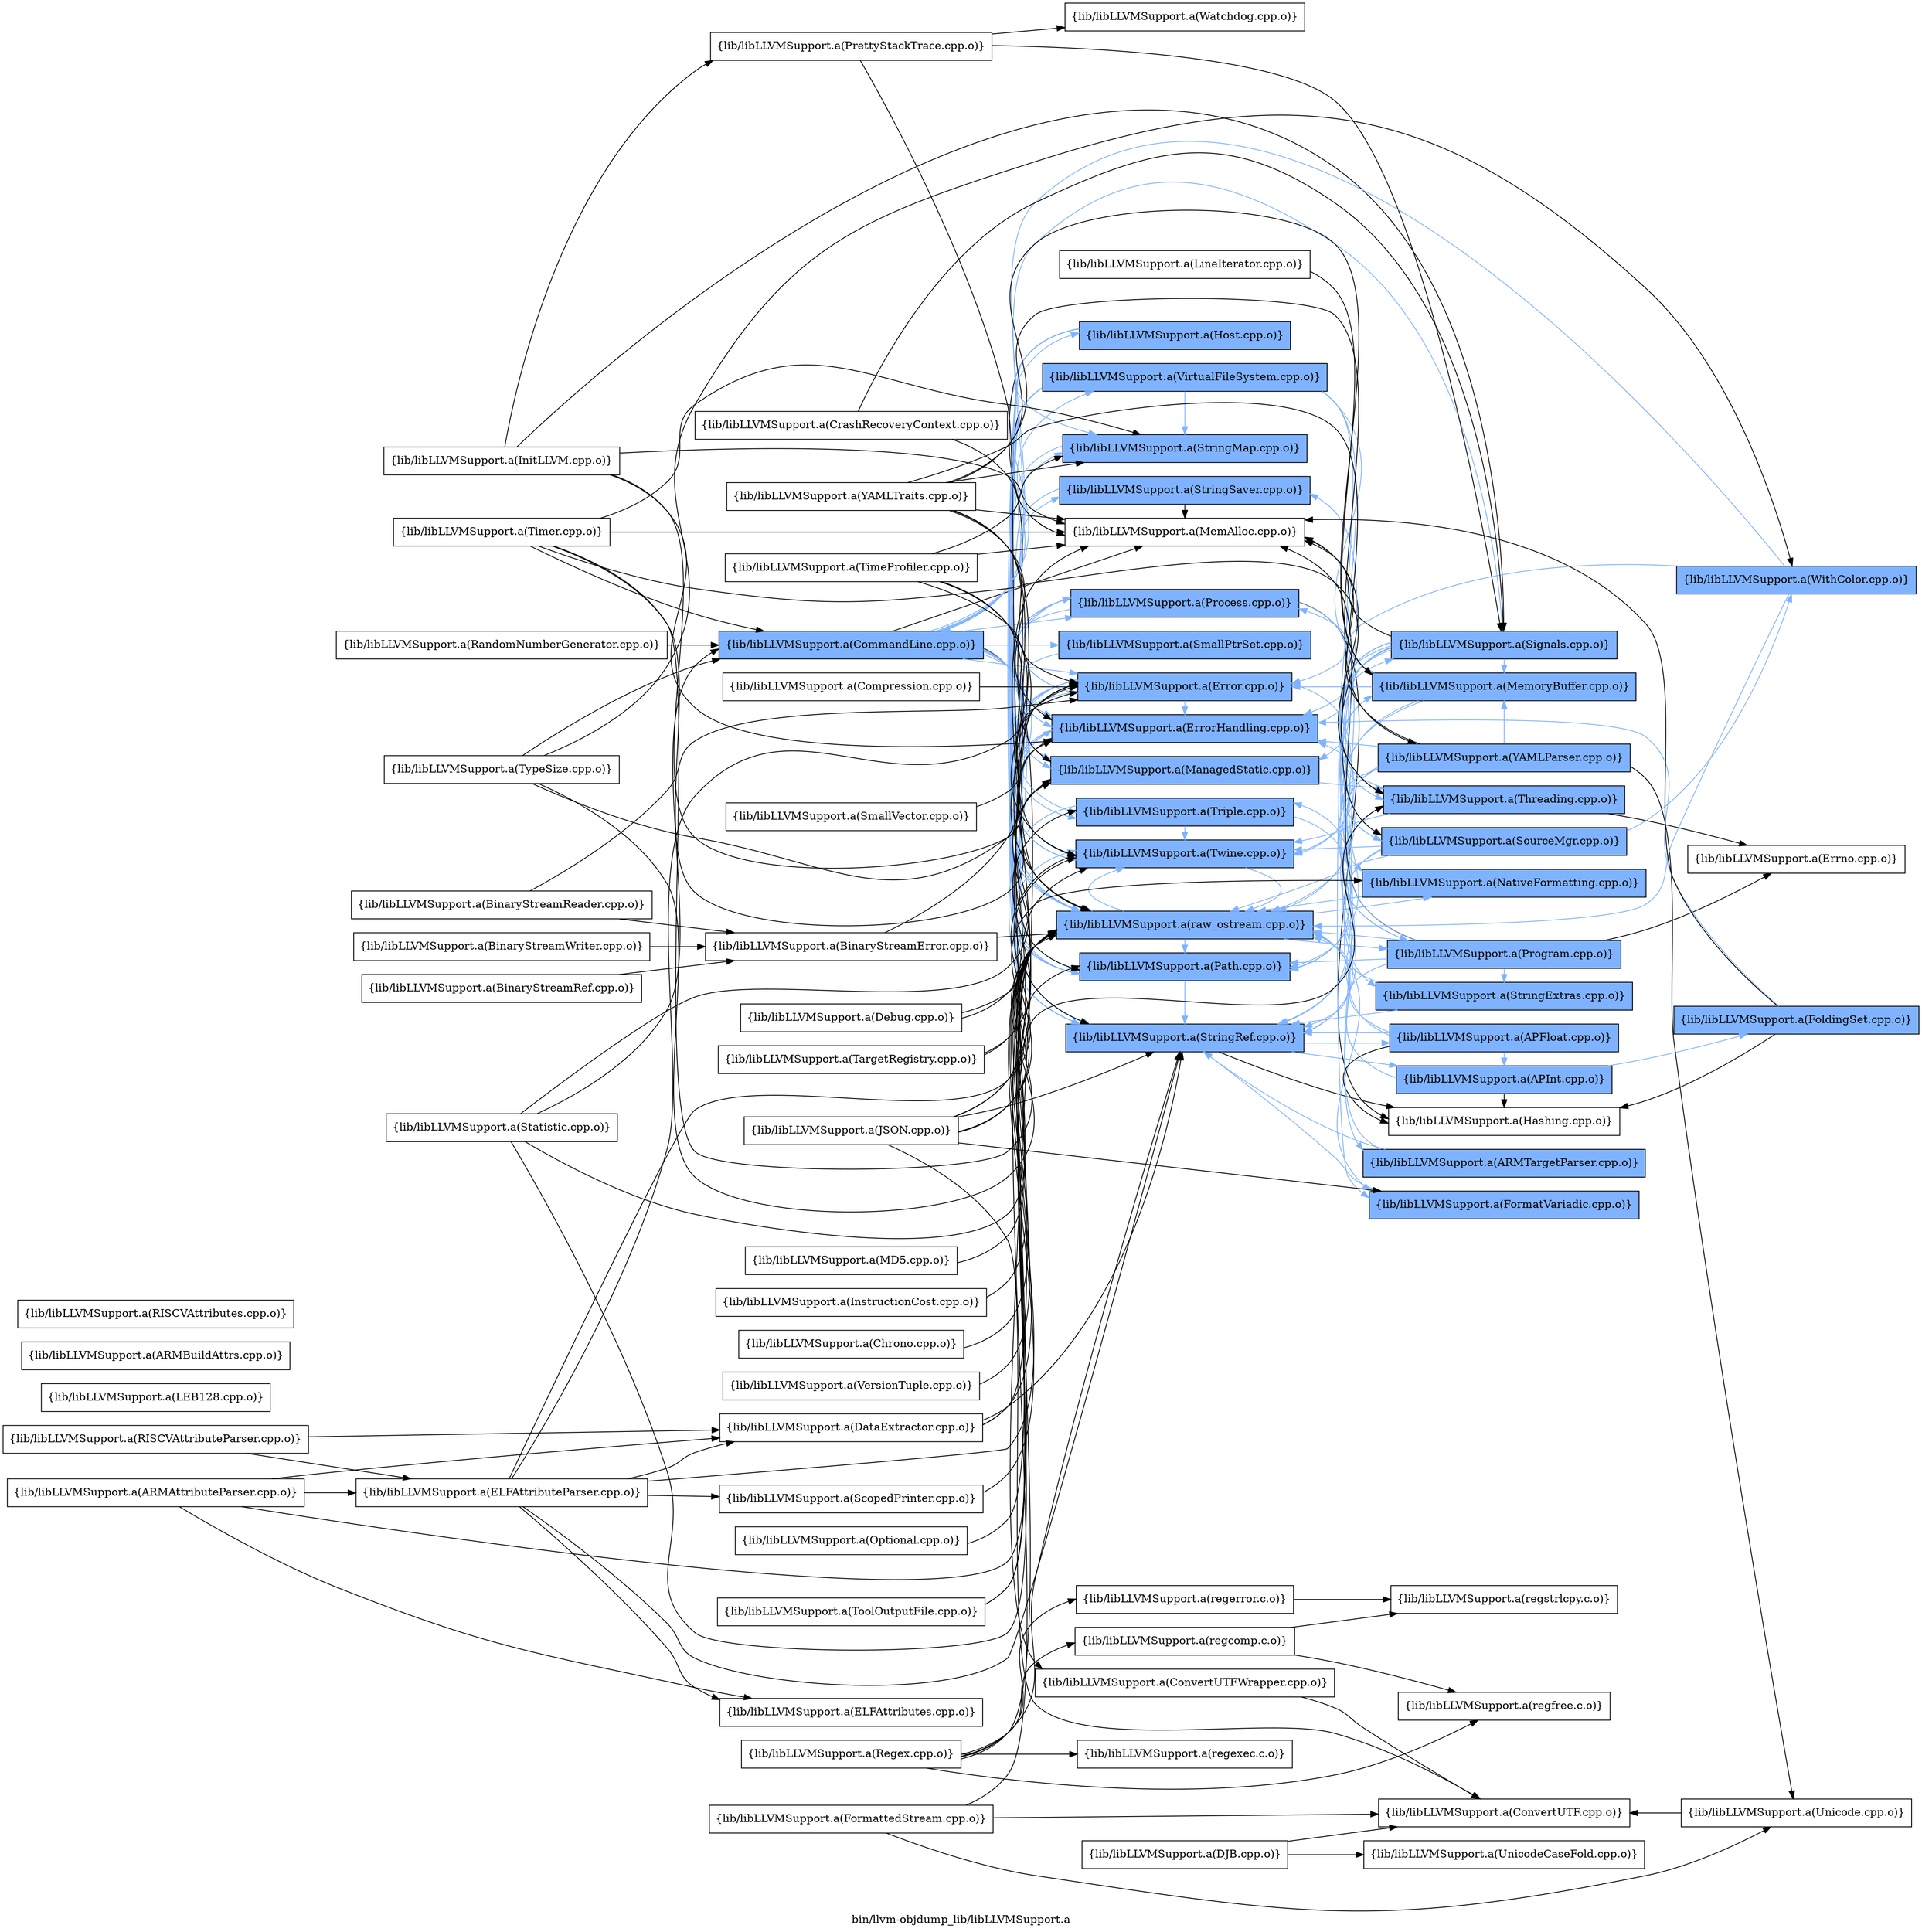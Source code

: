digraph "bin/llvm-objdump_lib/libLLVMSupport.a" {
	label="bin/llvm-objdump_lib/libLLVMSupport.a";
	rankdir=LR;
	{ rank=same; Node0x55f50a9e46c8;  }
	{ rank=same; Node0x55f50a9f2958; Node0x55f50a9ea118; Node0x55f50a9ea348; Node0x55f50a9e3c28; Node0x55f50a9e2008; Node0x55f50a9f0108; Node0x55f50a9ee358; Node0x55f50a9ed6d8; Node0x55f50a9ec698; Node0x55f50a9ec1e8; Node0x55f50a9f5388; Node0x55f50a9edea8; Node0x55f50a9f4078; Node0x55f50a9f4d48; Node0x55f50a9f5978; Node0x55f50a9f16e8;  }
	{ rank=same; Node0x55f50a9f1b98; Node0x55f50a9ec5a8; Node0x55f50a9eaa78; Node0x55f50a9e2d78; Node0x55f50a9e88b8; Node0x55f50a9ecdc8; Node0x55f50a9e6dd8; Node0x55f50a9e2378; Node0x55f50a9ee718; Node0x55f50a9f47a8; Node0x55f50a9e9038; Node0x55f50a9f4f78; Node0x55f50a9eca58; Node0x55f50a9edc28;  }
	{ rank=same; Node0x55f50a9e46c8;  }
	{ rank=same; Node0x55f50a9f2958; Node0x55f50a9ea118; Node0x55f50a9ea348; Node0x55f50a9e3c28; Node0x55f50a9e2008; Node0x55f50a9f0108; Node0x55f50a9ee358; Node0x55f50a9ed6d8; Node0x55f50a9ec698; Node0x55f50a9ec1e8; Node0x55f50a9f5388; Node0x55f50a9edea8; Node0x55f50a9f4078; Node0x55f50a9f4d48; Node0x55f50a9f5978; Node0x55f50a9f16e8;  }
	{ rank=same; Node0x55f50a9f1b98; Node0x55f50a9ec5a8; Node0x55f50a9eaa78; Node0x55f50a9e2d78; Node0x55f50a9e88b8; Node0x55f50a9ecdc8; Node0x55f50a9e6dd8; Node0x55f50a9e2378; Node0x55f50a9ee718; Node0x55f50a9f47a8; Node0x55f50a9e9038; Node0x55f50a9f4f78; Node0x55f50a9eca58; Node0x55f50a9edc28;  }

	Node0x55f50a9e46c8 [shape=record,shape=box,group=1,style=filled,fillcolor="0.600000 0.5 1",label="{lib/libLLVMSupport.a(CommandLine.cpp.o)}"];
	Node0x55f50a9e46c8 -> Node0x55f50a9f2958;
	Node0x55f50a9e46c8 -> Node0x55f50a9ea118[color="0.600000 0.5 1"];
	Node0x55f50a9e46c8 -> Node0x55f50a9ea348[color="0.600000 0.5 1"];
	Node0x55f50a9e46c8 -> Node0x55f50a9e3c28[color="0.600000 0.5 1"];
	Node0x55f50a9e46c8 -> Node0x55f50a9e2008;
	Node0x55f50a9e46c8 -> Node0x55f50a9f0108[color="0.600000 0.5 1"];
	Node0x55f50a9e46c8 -> Node0x55f50a9ee358[color="0.600000 0.5 1"];
	Node0x55f50a9e46c8 -> Node0x55f50a9ed6d8[color="0.600000 0.5 1"];
	Node0x55f50a9e46c8 -> Node0x55f50a9ec698[color="0.600000 0.5 1"];
	Node0x55f50a9e46c8 -> Node0x55f50a9ec1e8[color="0.600000 0.5 1"];
	Node0x55f50a9e46c8 -> Node0x55f50a9f5388[color="0.600000 0.5 1"];
	Node0x55f50a9e46c8 -> Node0x55f50a9edea8[color="0.600000 0.5 1"];
	Node0x55f50a9e46c8 -> Node0x55f50a9f4078[color="0.600000 0.5 1"];
	Node0x55f50a9e46c8 -> Node0x55f50a9f4d48[color="0.600000 0.5 1"];
	Node0x55f50a9e46c8 -> Node0x55f50a9f5978[color="0.600000 0.5 1"];
	Node0x55f50a9e46c8 -> Node0x55f50a9f16e8[color="0.600000 0.5 1"];
	Node0x55f50a9ea118 [shape=record,shape=box,group=1,style=filled,fillcolor="0.600000 0.5 1",label="{lib/libLLVMSupport.a(Error.cpp.o)}"];
	Node0x55f50a9ea118 -> Node0x55f50a9ea348[color="0.600000 0.5 1"];
	Node0x55f50a9ea118 -> Node0x55f50a9e3c28[color="0.600000 0.5 1"];
	Node0x55f50a9ea118 -> Node0x55f50a9f5388[color="0.600000 0.5 1"];
	Node0x55f50a9ea118 -> Node0x55f50a9f4078[color="0.600000 0.5 1"];
	Node0x55f50a9e88b8 [shape=record,shape=box,group=0,label="{lib/libLLVMSupport.a(Hashing.cpp.o)}"];
	Node0x55f50a9e5528 [shape=record,shape=box,group=0,label="{lib/libLLVMSupport.a(InitLLVM.cpp.o)}"];
	Node0x55f50a9e5528 -> Node0x55f50a9ea348;
	Node0x55f50a9e5528 -> Node0x55f50a9e3c28;
	Node0x55f50a9e5528 -> Node0x55f50a9e2008;
	Node0x55f50a9e5528 -> Node0x55f50a9f53d8;
	Node0x55f50a9e5528 -> Node0x55f50a9ec5a8;
	Node0x55f50a9e2008 [shape=record,shape=box,group=0,label="{lib/libLLVMSupport.a(MemAlloc.cpp.o)}"];
	Node0x55f50a9edc28 [shape=record,shape=box,group=1,style=filled,fillcolor="0.600000 0.5 1",label="{lib/libLLVMSupport.a(StringExtras.cpp.o)}"];
	Node0x55f50a9edc28 -> Node0x55f50a9ec698[color="0.600000 0.5 1"];
	Node0x55f50a9edc28 -> Node0x55f50a9f4078[color="0.600000 0.5 1"];
	Node0x55f50a9ee358 [shape=record,shape=box,group=1,style=filled,fillcolor="0.600000 0.5 1",label="{lib/libLLVMSupport.a(StringMap.cpp.o)}"];
	Node0x55f50a9ee358 -> Node0x55f50a9ea348[color="0.600000 0.5 1"];
	Node0x55f50a9ed6d8 [shape=record,shape=box,group=1,style=filled,fillcolor="0.600000 0.5 1",label="{lib/libLLVMSupport.a(StringSaver.cpp.o)}"];
	Node0x55f50a9ed6d8 -> Node0x55f50a9e2008;
	Node0x55f50a9ed6d8 -> Node0x55f50a9ec698[color="0.600000 0.5 1"];
	Node0x55f50a9ec698 [shape=record,shape=box,group=1,style=filled,fillcolor="0.600000 0.5 1",label="{lib/libLLVMSupport.a(StringRef.cpp.o)}"];
	Node0x55f50a9ec698 -> Node0x55f50a9e2d78[color="0.600000 0.5 1"];
	Node0x55f50a9ec698 -> Node0x55f50a9ea118[color="0.600000 0.5 1"];
	Node0x55f50a9ec698 -> Node0x55f50a9e88b8;
	Node0x55f50a9ec698 -> Node0x55f50a9ecdc8[color="0.600000 0.5 1"];
	Node0x55f50a9ec1e8 [shape=record,shape=box,group=1,style=filled,fillcolor="0.600000 0.5 1",label="{lib/libLLVMSupport.a(Triple.cpp.o)}"];
	Node0x55f50a9ec1e8 -> Node0x55f50a9e6dd8[color="0.600000 0.5 1"];
	Node0x55f50a9ec1e8 -> Node0x55f50a9ec698[color="0.600000 0.5 1"];
	Node0x55f50a9ec1e8 -> Node0x55f50a9f5388[color="0.600000 0.5 1"];
	Node0x55f50a9f5388 [shape=record,shape=box,group=1,style=filled,fillcolor="0.600000 0.5 1",label="{lib/libLLVMSupport.a(Twine.cpp.o)}"];
	Node0x55f50a9f5388 -> Node0x55f50a9f4078[color="0.600000 0.5 1"];
	Node0x55f50a9f36c8 [shape=record,shape=box,group=1,style=filled,fillcolor="0.600000 0.5 1",label="{lib/libLLVMSupport.a(WithColor.cpp.o)}"];
	Node0x55f50a9f36c8 -> Node0x55f50a9e46c8[color="0.600000 0.5 1"];
	Node0x55f50a9f36c8 -> Node0x55f50a9ea118[color="0.600000 0.5 1"];
	Node0x55f50a9f36c8 -> Node0x55f50a9f4078[color="0.600000 0.5 1"];
	Node0x55f50a9f4078 [shape=record,shape=box,group=1,style=filled,fillcolor="0.600000 0.5 1",label="{lib/libLLVMSupport.a(raw_ostream.cpp.o)}"];
	Node0x55f50a9f4078 -> Node0x55f50a9ea118[color="0.600000 0.5 1"];
	Node0x55f50a9f4078 -> Node0x55f50a9ea348[color="0.600000 0.5 1"];
	Node0x55f50a9f4078 -> Node0x55f50a9e9038[color="0.600000 0.5 1"];
	Node0x55f50a9f4078 -> Node0x55f50a9f4f78[color="0.600000 0.5 1"];
	Node0x55f50a9f4078 -> Node0x55f50a9f5388[color="0.600000 0.5 1"];
	Node0x55f50a9f4078 -> Node0x55f50a9f5978[color="0.600000 0.5 1"];
	Node0x55f50a9f4078 -> Node0x55f50a9f16e8[color="0.600000 0.5 1"];
	Node0x55f50a9f4078 -> Node0x55f50a9eca58[color="0.600000 0.5 1"];
	Node0x55f50a9f5978 [shape=record,shape=box,group=1,style=filled,fillcolor="0.600000 0.5 1",label="{lib/libLLVMSupport.a(Path.cpp.o)}"];
	Node0x55f50a9f5978 -> Node0x55f50a9ea118[color="0.600000 0.5 1"];
	Node0x55f50a9f5978 -> Node0x55f50a9ec698[color="0.600000 0.5 1"];
	Node0x55f50a9f5978 -> Node0x55f50a9f5388[color="0.600000 0.5 1"];
	Node0x55f50a9f5978 -> Node0x55f50a9f16e8[color="0.600000 0.5 1"];
	Node0x55f50a9eba18 [shape=record,shape=box,group=0,label="{lib/libLLVMSupport.a(TargetRegistry.cpp.o)}"];
	Node0x55f50a9eba18 -> Node0x55f50a9ec1e8;
	Node0x55f50a9eba18 -> Node0x55f50a9f4078;
	Node0x55f50a9e8b88 [shape=record,shape=box,group=0,label="{lib/libLLVMSupport.a(FormattedStream.cpp.o)}"];
	Node0x55f50a9e8b88 -> Node0x55f50a9f1b98;
	Node0x55f50a9e8b88 -> Node0x55f50a9ed958;
	Node0x55f50a9e8b88 -> Node0x55f50a9f4078;
	Node0x55f50a9e9038 [shape=record,shape=box,group=1,style=filled,fillcolor="0.600000 0.5 1",label="{lib/libLLVMSupport.a(FormatVariadic.cpp.o)}"];
	Node0x55f50a9e9038 -> Node0x55f50a9ec698[color="0.600000 0.5 1"];
	Node0x55f50a9e2378 [shape=record,shape=box,group=1,style=filled,fillcolor="0.600000 0.5 1",label="{lib/libLLVMSupport.a(MemoryBuffer.cpp.o)}"];
	Node0x55f50a9e2378 -> Node0x55f50a9ea118[color="0.600000 0.5 1"];
	Node0x55f50a9e2378 -> Node0x55f50a9f5388[color="0.600000 0.5 1"];
	Node0x55f50a9e2378 -> Node0x55f50a9f5978[color="0.600000 0.5 1"];
	Node0x55f50a9e2378 -> Node0x55f50a9f16e8[color="0.600000 0.5 1"];
	Node0x55f50a9e2378 -> Node0x55f50a9eca58[color="0.600000 0.5 1"];
	Node0x55f50a9f4f78 [shape=record,shape=box,group=1,style=filled,fillcolor="0.600000 0.5 1",label="{lib/libLLVMSupport.a(NativeFormatting.cpp.o)}"];
	Node0x55f50a9f4f78 -> Node0x55f50a9f4078[color="0.600000 0.5 1"];
	Node0x55f50a9f4ca8 [shape=record,shape=box,group=0,label="{lib/libLLVMSupport.a(Optional.cpp.o)}"];
	Node0x55f50a9f4ca8 -> Node0x55f50a9f4078;
	Node0x55f50a9ea348 [shape=record,shape=box,group=1,style=filled,fillcolor="0.600000 0.5 1",label="{lib/libLLVMSupport.a(ErrorHandling.cpp.o)}"];
	Node0x55f50a9ea348 -> Node0x55f50a9f5388[color="0.600000 0.5 1"];
	Node0x55f50a9ea348 -> Node0x55f50a9f4078[color="0.600000 0.5 1"];
	Node0x55f50a9ea348 -> Node0x55f50a9ec5a8[color="0.600000 0.5 1"];
	Node0x55f50a9e2d78 [shape=record,shape=box,group=1,style=filled,fillcolor="0.600000 0.5 1",label="{lib/libLLVMSupport.a(APInt.cpp.o)}"];
	Node0x55f50a9e2d78 -> Node0x55f50a9e9c68[color="0.600000 0.5 1"];
	Node0x55f50a9e2d78 -> Node0x55f50a9e88b8;
	Node0x55f50a9e2d78 -> Node0x55f50a9f4078[color="0.600000 0.5 1"];
	Node0x55f50a9e6dd8 [shape=record,shape=box,group=1,style=filled,fillcolor="0.600000 0.5 1",label="{lib/libLLVMSupport.a(ARMTargetParser.cpp.o)}"];
	Node0x55f50a9e6dd8 -> Node0x55f50a9ec698[color="0.600000 0.5 1"];
	Node0x55f50a9e6dd8 -> Node0x55f50a9ec1e8[color="0.600000 0.5 1"];
	Node0x55f50a9e2d28 [shape=record,shape=box,group=0,label="{lib/libLLVMSupport.a(DataExtractor.cpp.o)}"];
	Node0x55f50a9e2d28 -> Node0x55f50a9ea118;
	Node0x55f50a9e2d28 -> Node0x55f50a9ec698;
	Node0x55f50a9e2d28 -> Node0x55f50a9f4078;
	Node0x55f50a9e2418 [shape=record,shape=box,group=0,label="{lib/libLLVMSupport.a(DJB.cpp.o)}"];
	Node0x55f50a9e2418 -> Node0x55f50a9f1b98;
	Node0x55f50a9e2418 -> Node0x55f50a9ee0d8;
	Node0x55f50a9efac8 [shape=record,shape=box,group=0,label="{lib/libLLVMSupport.a(ScopedPrinter.cpp.o)}"];
	Node0x55f50a9efac8 -> Node0x55f50a9f4078;
	Node0x55f50a9e2ff8 [shape=record,shape=box,group=0,label="{lib/libLLVMSupport.a(MD5.cpp.o)}"];
	Node0x55f50a9e2ff8 -> Node0x55f50a9f4078;
	Node0x55f50a9f0108 [shape=record,shape=box,group=1,style=filled,fillcolor="0.600000 0.5 1",label="{lib/libLLVMSupport.a(SmallPtrSet.cpp.o)}"];
	Node0x55f50a9f0108 -> Node0x55f50a9ea348[color="0.600000 0.5 1"];
	Node0x55f50a9ee718 [shape=record,shape=box,group=1,style=filled,fillcolor="0.600000 0.5 1",label="{lib/libLLVMSupport.a(SourceMgr.cpp.o)}"];
	Node0x55f50a9ee718 -> Node0x55f50a9e2378[color="0.600000 0.5 1"];
	Node0x55f50a9ee718 -> Node0x55f50a9ec698[color="0.600000 0.5 1"];
	Node0x55f50a9ee718 -> Node0x55f50a9f5388[color="0.600000 0.5 1"];
	Node0x55f50a9ee718 -> Node0x55f50a9f36c8[color="0.600000 0.5 1"];
	Node0x55f50a9ee718 -> Node0x55f50a9f4078[color="0.600000 0.5 1"];
	Node0x55f50a9ee718 -> Node0x55f50a9f5978[color="0.600000 0.5 1"];
	Node0x55f50a9ec5a8 [shape=record,shape=box,group=1,style=filled,fillcolor="0.600000 0.5 1",label="{lib/libLLVMSupport.a(Signals.cpp.o)}"];
	Node0x55f50a9ec5a8 -> Node0x55f50a9e46c8[color="0.600000 0.5 1"];
	Node0x55f50a9ec5a8 -> Node0x55f50a9ea348[color="0.600000 0.5 1"];
	Node0x55f50a9ec5a8 -> Node0x55f50a9e9038[color="0.600000 0.5 1"];
	Node0x55f50a9ec5a8 -> Node0x55f50a9e3c28[color="0.600000 0.5 1"];
	Node0x55f50a9ec5a8 -> Node0x55f50a9e2008;
	Node0x55f50a9ec5a8 -> Node0x55f50a9e2378[color="0.600000 0.5 1"];
	Node0x55f50a9ec5a8 -> Node0x55f50a9f4f78[color="0.600000 0.5 1"];
	Node0x55f50a9ec5a8 -> Node0x55f50a9ec698[color="0.600000 0.5 1"];
	Node0x55f50a9ec5a8 -> Node0x55f50a9f5388[color="0.600000 0.5 1"];
	Node0x55f50a9ec5a8 -> Node0x55f50a9f4078[color="0.600000 0.5 1"];
	Node0x55f50a9ec5a8 -> Node0x55f50a9f5978[color="0.600000 0.5 1"];
	Node0x55f50a9ec5a8 -> Node0x55f50a9eca58[color="0.600000 0.5 1"];
	Node0x55f50a9ec5a8 -> Node0x55f50a9eaa78[color="0.600000 0.5 1"];
	Node0x55f50a9e37c8 [shape=record,shape=box,group=0,label="{lib/libLLVMSupport.a(LEB128.cpp.o)}"];
	Node0x55f50a9e4998 [shape=record,shape=box,group=0,label="{lib/libLLVMSupport.a(Compression.cpp.o)}"];
	Node0x55f50a9e4998 -> Node0x55f50a9ea118;
	Node0x55f50a9e25f8 [shape=record,shape=box,group=0,label="{lib/libLLVMSupport.a(ARMBuildAttrs.cpp.o)}"];
	Node0x55f50a9ebb58 [shape=record,shape=box,group=0,label="{lib/libLLVMSupport.a(ELFAttributeParser.cpp.o)}"];
	Node0x55f50a9ebb58 -> Node0x55f50a9e2d28;
	Node0x55f50a9ebb58 -> Node0x55f50a9ea9d8;
	Node0x55f50a9ebb58 -> Node0x55f50a9ea118;
	Node0x55f50a9ebb58 -> Node0x55f50a9efac8;
	Node0x55f50a9ebb58 -> Node0x55f50a9ec698;
	Node0x55f50a9ebb58 -> Node0x55f50a9f5388;
	Node0x55f50a9ebb58 -> Node0x55f50a9f4078;
	Node0x55f50a9f3da8 [shape=record,shape=box,group=0,label="{lib/libLLVMSupport.a(RISCVAttributes.cpp.o)}"];
	Node0x55f50a9e3c28 [shape=record,shape=box,group=1,style=filled,fillcolor="0.600000 0.5 1",label="{lib/libLLVMSupport.a(ManagedStatic.cpp.o)}"];
	Node0x55f50a9e3c28 -> Node0x55f50a9eaa78[color="0.600000 0.5 1"];
	Node0x55f50a9f4d48 [shape=record,shape=box,group=1,style=filled,fillcolor="0.600000 0.5 1",label="{lib/libLLVMSupport.a(Host.cpp.o)}"];
	Node0x55f50a9f4d48 -> Node0x55f50a9e2008;
	Node0x55f50a9f4d48 -> Node0x55f50a9ee358[color="0.600000 0.5 1"];
	Node0x55f50a9f4d48 -> Node0x55f50a9ec698[color="0.600000 0.5 1"];
	Node0x55f50a9f4d48 -> Node0x55f50a9ec1e8[color="0.600000 0.5 1"];
	Node0x55f50a9f4d48 -> Node0x55f50a9f4078[color="0.600000 0.5 1"];
	Node0x55f50a9ec6e8 [shape=record,shape=box,group=0,label="{lib/libLLVMSupport.a(TypeSize.cpp.o)}"];
	Node0x55f50a9ec6e8 -> Node0x55f50a9e46c8;
	Node0x55f50a9ec6e8 -> Node0x55f50a9ea348;
	Node0x55f50a9ec6e8 -> Node0x55f50a9f36c8;
	Node0x55f50a9ec6e8 -> Node0x55f50a9f4078;
	Node0x55f50a9e5cf8 [shape=record,shape=box,group=0,label="{lib/libLLVMSupport.a(BinaryStreamError.cpp.o)}"];
	Node0x55f50a9e5cf8 -> Node0x55f50a9ea118;
	Node0x55f50a9e5cf8 -> Node0x55f50a9f4078;
	Node0x55f50a9e9c68 [shape=record,shape=box,group=1,style=filled,fillcolor="0.600000 0.5 1",label="{lib/libLLVMSupport.a(FoldingSet.cpp.o)}"];
	Node0x55f50a9e9c68 -> Node0x55f50a9ea348[color="0.600000 0.5 1"];
	Node0x55f50a9e9c68 -> Node0x55f50a9e88b8;
	Node0x55f50a9e9c68 -> Node0x55f50a9e2008;
	Node0x55f50a9e6478 [shape=record,shape=box,group=0,label="{lib/libLLVMSupport.a(ARMAttributeParser.cpp.o)}"];
	Node0x55f50a9e6478 -> Node0x55f50a9e2d28;
	Node0x55f50a9e6478 -> Node0x55f50a9ebb58;
	Node0x55f50a9e6478 -> Node0x55f50a9ea9d8;
	Node0x55f50a9e6478 -> Node0x55f50a9f4078;
	Node0x55f50a9ea9d8 [shape=record,shape=box,group=0,label="{lib/libLLVMSupport.a(ELFAttributes.cpp.o)}"];
	Node0x55f50a9e5e88 [shape=record,shape=box,group=0,label="{lib/libLLVMSupport.a(BinaryStreamReader.cpp.o)}"];
	Node0x55f50a9e5e88 -> Node0x55f50a9e5cf8;
	Node0x55f50a9e5e88 -> Node0x55f50a9ea118;
	Node0x55f50a9e57a8 [shape=record,shape=box,group=0,label="{lib/libLLVMSupport.a(BinaryStreamRef.cpp.o)}"];
	Node0x55f50a9e57a8 -> Node0x55f50a9e5cf8;
	Node0x55f50a9f2958 [shape=record,shape=box,group=0,label="{lib/libLLVMSupport.a(ConvertUTFWrapper.cpp.o)}"];
	Node0x55f50a9f2958 -> Node0x55f50a9f1b98;
	Node0x55f50a9edea8 [shape=record,shape=box,group=1,style=filled,fillcolor="0.600000 0.5 1",label="{lib/libLLVMSupport.a(VirtualFileSystem.cpp.o)}"];
	Node0x55f50a9edea8 -> Node0x55f50a9ea118[color="0.600000 0.5 1"];
	Node0x55f50a9edea8 -> Node0x55f50a9e2008;
	Node0x55f50a9edea8 -> Node0x55f50a9e2378[color="0.600000 0.5 1"];
	Node0x55f50a9edea8 -> Node0x55f50a9ee718[color="0.600000 0.5 1"];
	Node0x55f50a9edea8 -> Node0x55f50a9ee358[color="0.600000 0.5 1"];
	Node0x55f50a9edea8 -> Node0x55f50a9ec698[color="0.600000 0.5 1"];
	Node0x55f50a9edea8 -> Node0x55f50a9f5388[color="0.600000 0.5 1"];
	Node0x55f50a9edea8 -> Node0x55f50a9f47a8[color="0.600000 0.5 1"];
	Node0x55f50a9edea8 -> Node0x55f50a9f4078[color="0.600000 0.5 1"];
	Node0x55f50a9edea8 -> Node0x55f50a9f5978[color="0.600000 0.5 1"];
	Node0x55f50a9f16e8 [shape=record,shape=box,group=1,style=filled,fillcolor="0.600000 0.5 1",label="{lib/libLLVMSupport.a(Process.cpp.o)}"];
	Node0x55f50a9f16e8 -> Node0x55f50a9ea118[color="0.600000 0.5 1"];
	Node0x55f50a9f16e8 -> Node0x55f50a9e88b8;
	Node0x55f50a9f16e8 -> Node0x55f50a9e3c28[color="0.600000 0.5 1"];
	Node0x55f50a9f16e8 -> Node0x55f50a9edc28[color="0.600000 0.5 1"];
	Node0x55f50a9f16e8 -> Node0x55f50a9f5978[color="0.600000 0.5 1"];
	Node0x55f50a9f1b98 [shape=record,shape=box,group=0,label="{lib/libLLVMSupport.a(ConvertUTF.cpp.o)}"];
	Node0x55f50a9e1c48 [shape=record,shape=box,group=0,label="{lib/libLLVMSupport.a(Debug.cpp.o)}"];
	Node0x55f50a9e1c48 -> Node0x55f50a9e3c28;
	Node0x55f50a9e1c48 -> Node0x55f50a9f4078;
	Node0x55f50a9ee0d8 [shape=record,shape=box,group=0,label="{lib/libLLVMSupport.a(UnicodeCaseFold.cpp.o)}"];
	Node0x55f50a9ed958 [shape=record,shape=box,group=0,label="{lib/libLLVMSupport.a(Unicode.cpp.o)}"];
	Node0x55f50a9ed958 -> Node0x55f50a9f1b98;
	Node0x55f50a9f53d8 [shape=record,shape=box,group=0,label="{lib/libLLVMSupport.a(PrettyStackTrace.cpp.o)}"];
	Node0x55f50a9f53d8 -> Node0x55f50a9f4078;
	Node0x55f50a9f53d8 -> Node0x55f50a9ec5a8;
	Node0x55f50a9f53d8 -> Node0x55f50a9ea7f8;
	Node0x55f50a9eaa78 [shape=record,shape=box,group=1,style=filled,fillcolor="0.600000 0.5 1",label="{lib/libLLVMSupport.a(Threading.cpp.o)}"];
	Node0x55f50a9eaa78 -> Node0x55f50a9ea348[color="0.600000 0.5 1"];
	Node0x55f50a9eaa78 -> Node0x55f50a9e2008;
	Node0x55f50a9eaa78 -> Node0x55f50a9ec698[color="0.600000 0.5 1"];
	Node0x55f50a9eaa78 -> Node0x55f50a9f5388[color="0.600000 0.5 1"];
	Node0x55f50a9eaa78 -> Node0x55f50a9ecc88;
	Node0x55f50a9eca58 [shape=record,shape=box,group=1,style=filled,fillcolor="0.600000 0.5 1",label="{lib/libLLVMSupport.a(Program.cpp.o)}"];
	Node0x55f50a9eca58 -> Node0x55f50a9e2008;
	Node0x55f50a9eca58 -> Node0x55f50a9edc28[color="0.600000 0.5 1"];
	Node0x55f50a9eca58 -> Node0x55f50a9ed6d8[color="0.600000 0.5 1"];
	Node0x55f50a9eca58 -> Node0x55f50a9ec698[color="0.600000 0.5 1"];
	Node0x55f50a9eca58 -> Node0x55f50a9f4078[color="0.600000 0.5 1"];
	Node0x55f50a9eca58 -> Node0x55f50a9f5978[color="0.600000 0.5 1"];
	Node0x55f50a9eca58 -> Node0x55f50a9ecc88;
	Node0x55f50a9ea7f8 [shape=record,shape=box,group=0,label="{lib/libLLVMSupport.a(Watchdog.cpp.o)}"];
	Node0x55f50a9f4348 [shape=record,shape=box,group=0,label="{lib/libLLVMSupport.a(RISCVAttributeParser.cpp.o)}"];
	Node0x55f50a9f4348 -> Node0x55f50a9e2d28;
	Node0x55f50a9f4348 -> Node0x55f50a9ebb58;
	Node0x55f50a9ef578 [shape=record,shape=box,group=0,label="{lib/libLLVMSupport.a(SmallVector.cpp.o)}"];
	Node0x55f50a9ef578 -> Node0x55f50a9ea348;
	Node0x55f50a9ecdc8 [shape=record,shape=box,group=1,style=filled,fillcolor="0.600000 0.5 1",label="{lib/libLLVMSupport.a(APFloat.cpp.o)}"];
	Node0x55f50a9ecdc8 -> Node0x55f50a9e2d78[color="0.600000 0.5 1"];
	Node0x55f50a9ecdc8 -> Node0x55f50a9ea118[color="0.600000 0.5 1"];
	Node0x55f50a9ecdc8 -> Node0x55f50a9e88b8;
	Node0x55f50a9ecdc8 -> Node0x55f50a9ec698[color="0.600000 0.5 1"];
	Node0x55f50a9ecdc8 -> Node0x55f50a9f4078[color="0.600000 0.5 1"];
	Node0x55f50a9f47a8 [shape=record,shape=box,group=1,style=filled,fillcolor="0.600000 0.5 1",label="{lib/libLLVMSupport.a(YAMLParser.cpp.o)}"];
	Node0x55f50a9f47a8 -> Node0x55f50a9ea348[color="0.600000 0.5 1"];
	Node0x55f50a9f47a8 -> Node0x55f50a9e2008;
	Node0x55f50a9f47a8 -> Node0x55f50a9e2378[color="0.600000 0.5 1"];
	Node0x55f50a9f47a8 -> Node0x55f50a9ee718[color="0.600000 0.5 1"];
	Node0x55f50a9f47a8 -> Node0x55f50a9ec698[color="0.600000 0.5 1"];
	Node0x55f50a9f47a8 -> Node0x55f50a9ed958;
	Node0x55f50a9f47a8 -> Node0x55f50a9f4078[color="0.600000 0.5 1"];
	Node0x55f50a9f0e28 [shape=record,shape=box,group=0,label="{lib/libLLVMSupport.a(CrashRecoveryContext.cpp.o)}"];
	Node0x55f50a9f0e28 -> Node0x55f50a9e3c28;
	Node0x55f50a9f0e28 -> Node0x55f50a9ec5a8;
	Node0x55f50a9ecc88 [shape=record,shape=box,group=0,label="{lib/libLLVMSupport.a(Errno.cpp.o)}"];
	Node0x55f50a9eda48 [shape=record,shape=box,group=0,label="{lib/libLLVMSupport.a(BinaryStreamWriter.cpp.o)}"];
	Node0x55f50a9eda48 -> Node0x55f50a9e5cf8;
	Node0x55f50a9f0ec8 [shape=record,shape=box,group=0,label="{lib/libLLVMSupport.a(Regex.cpp.o)}"];
	Node0x55f50a9f0ec8 -> Node0x55f50a9ec698;
	Node0x55f50a9f0ec8 -> Node0x55f50a9f5388;
	Node0x55f50a9f0ec8 -> Node0x55f50a9f1aa8;
	Node0x55f50a9f0ec8 -> Node0x55f50a9f2548;
	Node0x55f50a9f0ec8 -> Node0x55f50a9f2c78;
	Node0x55f50a9f0ec8 -> Node0x55f50a9f31c8;
	Node0x55f50a9f1aa8 [shape=record,shape=box,group=0,label="{lib/libLLVMSupport.a(regcomp.c.o)}"];
	Node0x55f50a9f1aa8 -> Node0x55f50a9f1d78;
	Node0x55f50a9f1aa8 -> Node0x55f50a9f2548;
	Node0x55f50a9f2548 [shape=record,shape=box,group=0,label="{lib/libLLVMSupport.a(regfree.c.o)}"];
	Node0x55f50a9f2c78 [shape=record,shape=box,group=0,label="{lib/libLLVMSupport.a(regerror.c.o)}"];
	Node0x55f50a9f2c78 -> Node0x55f50a9f1d78;
	Node0x55f50a9f31c8 [shape=record,shape=box,group=0,label="{lib/libLLVMSupport.a(regexec.c.o)}"];
	Node0x55f50a9f1d78 [shape=record,shape=box,group=0,label="{lib/libLLVMSupport.a(regstrlcpy.c.o)}"];
	Node0x55f50a9e2b98 [shape=record,shape=box,group=0,label="{lib/libLLVMSupport.a(InstructionCost.cpp.o)}"];
	Node0x55f50a9e2b98 -> Node0x55f50a9f4078;
	Node0x55f50a9f32b8 [shape=record,shape=box,group=0,label="{lib/libLLVMSupport.a(ToolOutputFile.cpp.o)}"];
	Node0x55f50a9f32b8 -> Node0x55f50a9f4078;
	Node0x55f50a9f32b8 -> Node0x55f50a9f5978;
	Node0x55f50a9f5608 [shape=record,shape=box,group=0,label="{lib/libLLVMSupport.a(RandomNumberGenerator.cpp.o)}"];
	Node0x55f50a9f5608 -> Node0x55f50a9e46c8;
	Node0x55f50a9f3c68 [shape=record,shape=box,group=0,label="{lib/libLLVMSupport.a(Statistic.cpp.o)}"];
	Node0x55f50a9f3c68 -> Node0x55f50a9e46c8;
	Node0x55f50a9f3c68 -> Node0x55f50a9e3c28;
	Node0x55f50a9f3c68 -> Node0x55f50a9f4078;
	Node0x55f50a9f3c68 -> Node0x55f50a9eaa78;
	Node0x55f50a9e8a48 [shape=record,shape=box,group=0,label="{lib/libLLVMSupport.a(Timer.cpp.o)}"];
	Node0x55f50a9e8a48 -> Node0x55f50a9e46c8;
	Node0x55f50a9e8a48 -> Node0x55f50a9e3c28;
	Node0x55f50a9e8a48 -> Node0x55f50a9e2008;
	Node0x55f50a9e8a48 -> Node0x55f50a9ee358;
	Node0x55f50a9e8a48 -> Node0x55f50a9f4078;
	Node0x55f50a9e8a48 -> Node0x55f50a9eaa78;
	Node0x55f50a9e70f8 [shape=record,shape=box,group=0,label="{lib/libLLVMSupport.a(TimeProfiler.cpp.o)}"];
	Node0x55f50a9e70f8 -> Node0x55f50a9ea118;
	Node0x55f50a9e70f8 -> Node0x55f50a9e2008;
	Node0x55f50a9e70f8 -> Node0x55f50a9ee358;
	Node0x55f50a9e70f8 -> Node0x55f50a9f5388;
	Node0x55f50a9e70f8 -> Node0x55f50a9f4078;
	Node0x55f50a9e70f8 -> Node0x55f50a9f5978;
	Node0x55f50a9eb568 [shape=record,shape=box,group=0,label="{lib/libLLVMSupport.a(JSON.cpp.o)}"];
	Node0x55f50a9eb568 -> Node0x55f50a9f1b98;
	Node0x55f50a9eb568 -> Node0x55f50a9ea118;
	Node0x55f50a9eb568 -> Node0x55f50a9e9038;
	Node0x55f50a9eb568 -> Node0x55f50a9e2008;
	Node0x55f50a9eb568 -> Node0x55f50a9f4f78;
	Node0x55f50a9eb568 -> Node0x55f50a9ec698;
	Node0x55f50a9eb568 -> Node0x55f50a9f5388;
	Node0x55f50a9eb568 -> Node0x55f50a9f4078;
	Node0x55f50a9ea578 [shape=record,shape=box,group=0,label="{lib/libLLVMSupport.a(Chrono.cpp.o)}"];
	Node0x55f50a9ea578 -> Node0x55f50a9f4078;
	Node0x55f50a9f5838 [shape=record,shape=box,group=0,label="{lib/libLLVMSupport.a(YAMLTraits.cpp.o)}"];
	Node0x55f50a9f5838 -> Node0x55f50a9ea348;
	Node0x55f50a9f5838 -> Node0x55f50a9e2008;
	Node0x55f50a9f5838 -> Node0x55f50a9e2378;
	Node0x55f50a9f5838 -> Node0x55f50a9ee718;
	Node0x55f50a9f5838 -> Node0x55f50a9ee358;
	Node0x55f50a9f5838 -> Node0x55f50a9ec698;
	Node0x55f50a9f5838 -> Node0x55f50a9f5388;
	Node0x55f50a9f5838 -> Node0x55f50a9f47a8;
	Node0x55f50a9f5838 -> Node0x55f50a9f4078;
	Node0x55f50a9f5568 [shape=record,shape=box,group=0,label="{lib/libLLVMSupport.a(LineIterator.cpp.o)}"];
	Node0x55f50a9f5568 -> Node0x55f50a9e2378;
	Node0x55f50a9f4848 [shape=record,shape=box,group=0,label="{lib/libLLVMSupport.a(VersionTuple.cpp.o)}"];
	Node0x55f50a9f4848 -> Node0x55f50a9f4078;
}
